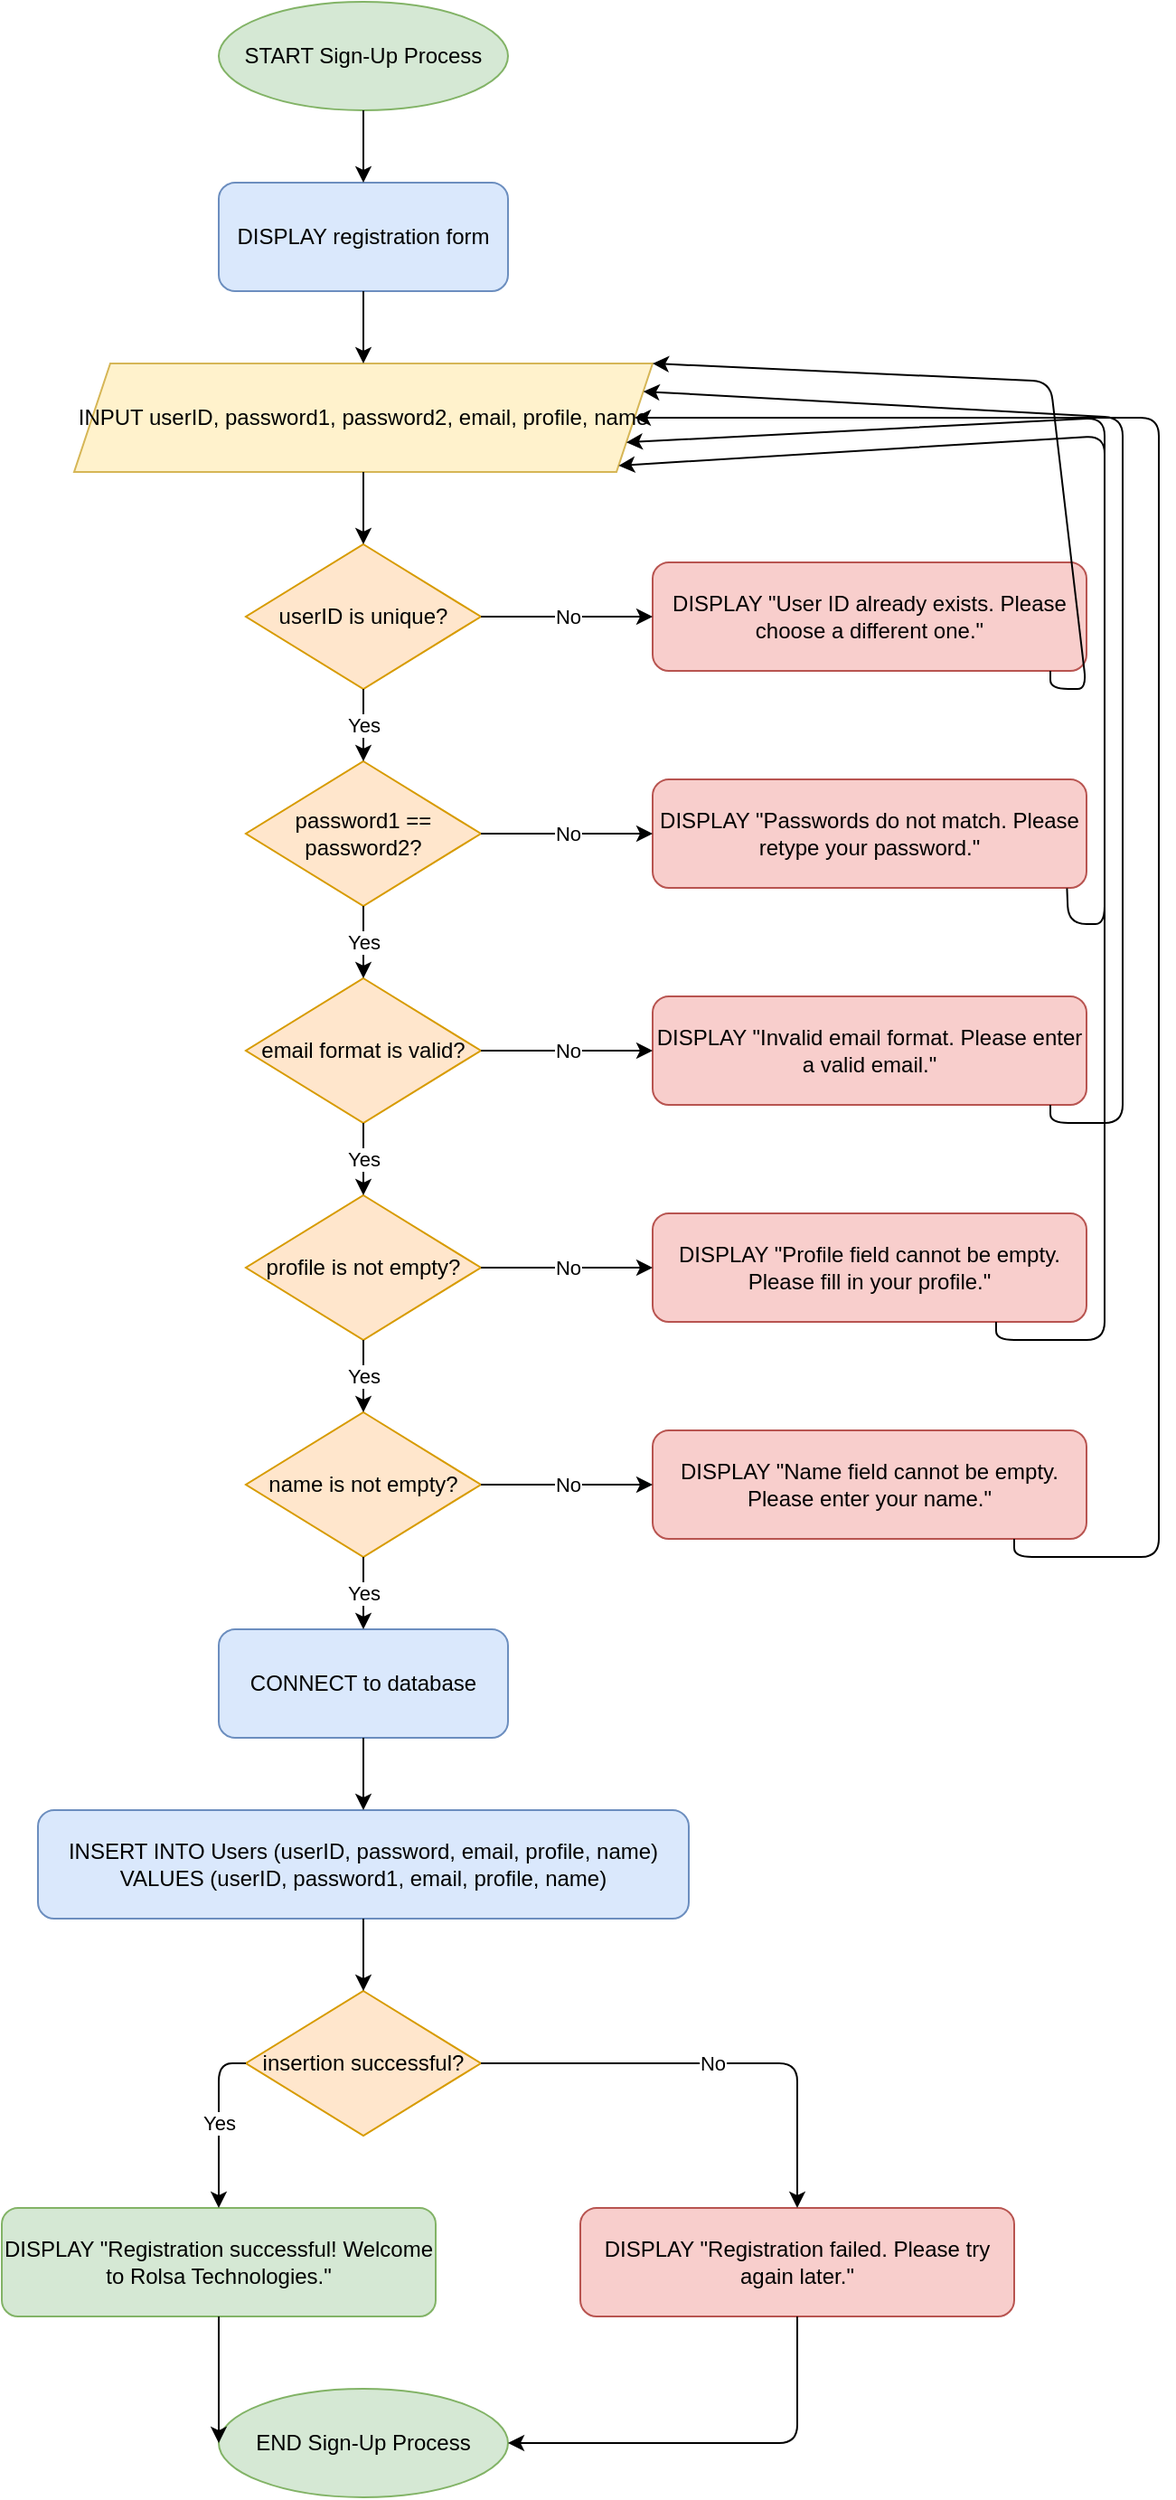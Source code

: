 <mxfile version="26.0.16">
  <diagram name="Sign-Up Process" id="bZQSlQ6ZtP42F_CUVHLu">
    <mxGraphModel dx="1122" dy="731" grid="1" gridSize="10" guides="1" tooltips="1" connect="1" arrows="1" fold="1" page="1" pageScale="1" pageWidth="3300" pageHeight="2339" math="0" shadow="0">
      <root>
        <mxCell id="0" />
        <mxCell id="1" parent="0" />
        <mxCell id="O9P87CqrhAHiz72OC8NO-1" value="START Sign-Up Process" style="ellipse;whiteSpace=wrap;html=1;fillColor=#d5e8d4;strokeColor=#82b366;" vertex="1" parent="1">
          <mxGeometry x="320" y="40" width="160" height="60" as="geometry" />
        </mxCell>
        <mxCell id="O9P87CqrhAHiz72OC8NO-2" value="DISPLAY registration form" style="rounded=1;whiteSpace=wrap;html=1;fillColor=#dae8fc;strokeColor=#6c8ebf;" vertex="1" parent="1">
          <mxGeometry x="320" y="140" width="160" height="60" as="geometry" />
        </mxCell>
        <mxCell id="O9P87CqrhAHiz72OC8NO-3" value="INPUT userID, password1, password2, email, profile, name" style="shape=parallelogram;perimeter=parallelogramPerimeter;whiteSpace=wrap;html=1;fixedSize=1;fillColor=#fff2cc;strokeColor=#d6b656;" vertex="1" parent="1">
          <mxGeometry x="240" y="240" width="320" height="60" as="geometry" />
        </mxCell>
        <mxCell id="O9P87CqrhAHiz72OC8NO-4" value="userID is unique?" style="rhombus;whiteSpace=wrap;html=1;fillColor=#ffe6cc;strokeColor=#d79b00;" vertex="1" parent="1">
          <mxGeometry x="335" y="340" width="130" height="80" as="geometry" />
        </mxCell>
        <mxCell id="O9P87CqrhAHiz72OC8NO-5" value="DISPLAY &quot;User ID already exists. Please choose a different one.&quot;" style="rounded=1;whiteSpace=wrap;html=1;fillColor=#f8cecc;strokeColor=#b85450;" vertex="1" parent="1">
          <mxGeometry x="560" y="350" width="240" height="60" as="geometry" />
        </mxCell>
        <mxCell id="O9P87CqrhAHiz72OC8NO-6" value="password1 == password2?" style="rhombus;whiteSpace=wrap;html=1;fillColor=#ffe6cc;strokeColor=#d79b00;" vertex="1" parent="1">
          <mxGeometry x="335" y="460" width="130" height="80" as="geometry" />
        </mxCell>
        <mxCell id="O9P87CqrhAHiz72OC8NO-7" value="DISPLAY &quot;Passwords do not match. Please retype your password.&quot;" style="rounded=1;whiteSpace=wrap;html=1;fillColor=#f8cecc;strokeColor=#b85450;" vertex="1" parent="1">
          <mxGeometry x="560" y="470" width="240" height="60" as="geometry" />
        </mxCell>
        <mxCell id="O9P87CqrhAHiz72OC8NO-8" value="email format is valid?" style="rhombus;whiteSpace=wrap;html=1;fillColor=#ffe6cc;strokeColor=#d79b00;" vertex="1" parent="1">
          <mxGeometry x="335" y="580" width="130" height="80" as="geometry" />
        </mxCell>
        <mxCell id="O9P87CqrhAHiz72OC8NO-9" value="DISPLAY &quot;Invalid email format. Please enter a valid email.&quot;" style="rounded=1;whiteSpace=wrap;html=1;fillColor=#f8cecc;strokeColor=#b85450;" vertex="1" parent="1">
          <mxGeometry x="560" y="590" width="240" height="60" as="geometry" />
        </mxCell>
        <mxCell id="O9P87CqrhAHiz72OC8NO-10" value="profile is not empty?" style="rhombus;whiteSpace=wrap;html=1;fillColor=#ffe6cc;strokeColor=#d79b00;" vertex="1" parent="1">
          <mxGeometry x="335" y="700" width="130" height="80" as="geometry" />
        </mxCell>
        <mxCell id="O9P87CqrhAHiz72OC8NO-11" value="DISPLAY &quot;Profile field cannot be empty. Please fill in your profile.&quot;" style="rounded=1;whiteSpace=wrap;html=1;fillColor=#f8cecc;strokeColor=#b85450;" vertex="1" parent="1">
          <mxGeometry x="560" y="710" width="240" height="60" as="geometry" />
        </mxCell>
        <mxCell id="O9P87CqrhAHiz72OC8NO-12" value="name is not empty?" style="rhombus;whiteSpace=wrap;html=1;fillColor=#ffe6cc;strokeColor=#d79b00;" vertex="1" parent="1">
          <mxGeometry x="335" y="820" width="130" height="80" as="geometry" />
        </mxCell>
        <mxCell id="O9P87CqrhAHiz72OC8NO-13" value="DISPLAY &quot;Name field cannot be empty. Please enter your name.&quot;" style="rounded=1;whiteSpace=wrap;html=1;fillColor=#f8cecc;strokeColor=#b85450;" vertex="1" parent="1">
          <mxGeometry x="560" y="830" width="240" height="60" as="geometry" />
        </mxCell>
        <mxCell id="O9P87CqrhAHiz72OC8NO-14" value="CONNECT to database" style="rounded=1;whiteSpace=wrap;html=1;fillColor=#dae8fc;strokeColor=#6c8ebf;" vertex="1" parent="1">
          <mxGeometry x="320" y="940" width="160" height="60" as="geometry" />
        </mxCell>
        <mxCell id="O9P87CqrhAHiz72OC8NO-15" value="INSERT INTO Users (userID, password, email, profile, name)&#xa;VALUES (userID, password1, email, profile, name)" style="rounded=1;whiteSpace=wrap;html=1;fillColor=#dae8fc;strokeColor=#6c8ebf;" vertex="1" parent="1">
          <mxGeometry x="220" y="1040" width="360" height="60" as="geometry" />
        </mxCell>
        <mxCell id="O9P87CqrhAHiz72OC8NO-16" value="insertion successful?" style="rhombus;whiteSpace=wrap;html=1;fillColor=#ffe6cc;strokeColor=#d79b00;" vertex="1" parent="1">
          <mxGeometry x="335" y="1140" width="130" height="80" as="geometry" />
        </mxCell>
        <mxCell id="O9P87CqrhAHiz72OC8NO-17" value="DISPLAY &quot;Registration successful! Welcome to Rolsa Technologies.&quot;" style="rounded=1;whiteSpace=wrap;html=1;fillColor=#d5e8d4;strokeColor=#82b366;" vertex="1" parent="1">
          <mxGeometry x="200" y="1260" width="240" height="60" as="geometry" />
        </mxCell>
        <mxCell id="O9P87CqrhAHiz72OC8NO-18" value="DISPLAY &quot;Registration failed. Please try again later.&quot;" style="rounded=1;whiteSpace=wrap;html=1;fillColor=#f8cecc;strokeColor=#b85450;" vertex="1" parent="1">
          <mxGeometry x="520" y="1260" width="240" height="60" as="geometry" />
        </mxCell>
        <mxCell id="O9P87CqrhAHiz72OC8NO-19" value="END Sign-Up Process" style="ellipse;whiteSpace=wrap;html=1;fillColor=#d5e8d4;strokeColor=#82b366;" vertex="1" parent="1">
          <mxGeometry x="320" y="1360" width="160" height="60" as="geometry" />
        </mxCell>
        <mxCell id="O9P87CqrhAHiz72OC8NO-20" value="" style="endArrow=classic;html=1;exitX=0.5;exitY=1;exitDx=0;exitDy=0;entryX=0.5;entryY=0;entryDx=0;entryDy=0;" edge="1" parent="1" source="O9P87CqrhAHiz72OC8NO-1" target="O9P87CqrhAHiz72OC8NO-2">
          <mxGeometry width="50" height="50" relative="1" as="geometry">
            <mxPoint x="400" y="110" as="sourcePoint" />
            <mxPoint x="450" y="60" as="targetPoint" />
          </mxGeometry>
        </mxCell>
        <mxCell id="O9P87CqrhAHiz72OC8NO-21" value="" style="endArrow=classic;html=1;exitX=0.5;exitY=1;exitDx=0;exitDy=0;entryX=0.5;entryY=0;entryDx=0;entryDy=0;" edge="1" parent="1" source="O9P87CqrhAHiz72OC8NO-2" target="O9P87CqrhAHiz72OC8NO-3">
          <mxGeometry width="50" height="50" relative="1" as="geometry">
            <mxPoint x="400" y="210" as="sourcePoint" />
            <mxPoint x="450" y="160" as="targetPoint" />
          </mxGeometry>
        </mxCell>
        <mxCell id="O9P87CqrhAHiz72OC8NO-22" value="" style="endArrow=classic;html=1;exitX=0.5;exitY=1;exitDx=0;exitDy=0;entryX=0.5;entryY=0;entryDx=0;entryDy=0;" edge="1" parent="1" source="O9P87CqrhAHiz72OC8NO-3" target="O9P87CqrhAHiz72OC8NO-4">
          <mxGeometry width="50" height="50" relative="1" as="geometry">
            <mxPoint x="400" y="310" as="sourcePoint" />
            <mxPoint x="450" y="260" as="targetPoint" />
          </mxGeometry>
        </mxCell>
        <mxCell id="O9P87CqrhAHiz72OC8NO-23" value="No" style="endArrow=classic;html=1;exitX=1;exitY=0.5;exitDx=0;exitDy=0;entryX=0;entryY=0.5;entryDx=0;entryDy=0;" edge="1" parent="1" source="O9P87CqrhAHiz72OC8NO-4" target="O9P87CqrhAHiz72OC8NO-5">
          <mxGeometry width="50" height="50" relative="1" as="geometry">
            <mxPoint x="470" y="380" as="sourcePoint" />
            <mxPoint x="520" y="330" as="targetPoint" />
          </mxGeometry>
        </mxCell>
        <mxCell id="O9P87CqrhAHiz72OC8NO-24" value="Yes" style="endArrow=classic;html=1;exitX=0.5;exitY=1;exitDx=0;exitDy=0;entryX=0.5;entryY=0;entryDx=0;entryDy=0;" edge="1" parent="1" source="O9P87CqrhAHiz72OC8NO-4" target="O9P87CqrhAHiz72OC8NO-6">
          <mxGeometry width="50" height="50" relative="1" as="geometry">
            <mxPoint x="400" y="430" as="sourcePoint" />
            <mxPoint x="450" y="380" as="targetPoint" />
          </mxGeometry>
        </mxCell>
        <mxCell id="O9P87CqrhAHiz72OC8NO-25" value="No" style="endArrow=classic;html=1;exitX=1;exitY=0.5;exitDx=0;exitDy=0;entryX=0;entryY=0.5;entryDx=0;entryDy=0;" edge="1" parent="1" source="O9P87CqrhAHiz72OC8NO-6" target="O9P87CqrhAHiz72OC8NO-7">
          <mxGeometry width="50" height="50" relative="1" as="geometry">
            <mxPoint x="470" y="500" as="sourcePoint" />
            <mxPoint x="520" y="450" as="targetPoint" />
          </mxGeometry>
        </mxCell>
        <mxCell id="O9P87CqrhAHiz72OC8NO-26" value="Yes" style="endArrow=classic;html=1;exitX=0.5;exitY=1;exitDx=0;exitDy=0;entryX=0.5;entryY=0;entryDx=0;entryDy=0;" edge="1" parent="1" source="O9P87CqrhAHiz72OC8NO-6" target="O9P87CqrhAHiz72OC8NO-8">
          <mxGeometry width="50" height="50" relative="1" as="geometry">
            <mxPoint x="400" y="550" as="sourcePoint" />
            <mxPoint x="450" y="500" as="targetPoint" />
          </mxGeometry>
        </mxCell>
        <mxCell id="O9P87CqrhAHiz72OC8NO-27" value="No" style="endArrow=classic;html=1;exitX=1;exitY=0.5;exitDx=0;exitDy=0;entryX=0;entryY=0.5;entryDx=0;entryDy=0;" edge="1" parent="1" source="O9P87CqrhAHiz72OC8NO-8" target="O9P87CqrhAHiz72OC8NO-9">
          <mxGeometry width="50" height="50" relative="1" as="geometry">
            <mxPoint x="470" y="620" as="sourcePoint" />
            <mxPoint x="520" y="570" as="targetPoint" />
          </mxGeometry>
        </mxCell>
        <mxCell id="O9P87CqrhAHiz72OC8NO-28" value="Yes" style="endArrow=classic;html=1;exitX=0.5;exitY=1;exitDx=0;exitDy=0;entryX=0.5;entryY=0;entryDx=0;entryDy=0;" edge="1" parent="1" source="O9P87CqrhAHiz72OC8NO-8" target="O9P87CqrhAHiz72OC8NO-10">
          <mxGeometry width="50" height="50" relative="1" as="geometry">
            <mxPoint x="400" y="670" as="sourcePoint" />
            <mxPoint x="450" y="620" as="targetPoint" />
          </mxGeometry>
        </mxCell>
        <mxCell id="O9P87CqrhAHiz72OC8NO-29" value="No" style="endArrow=classic;html=1;exitX=1;exitY=0.5;exitDx=0;exitDy=0;entryX=0;entryY=0.5;entryDx=0;entryDy=0;" edge="1" parent="1" source="O9P87CqrhAHiz72OC8NO-10" target="O9P87CqrhAHiz72OC8NO-11">
          <mxGeometry width="50" height="50" relative="1" as="geometry">
            <mxPoint x="470" y="740" as="sourcePoint" />
            <mxPoint x="520" y="690" as="targetPoint" />
          </mxGeometry>
        </mxCell>
        <mxCell id="O9P87CqrhAHiz72OC8NO-30" value="Yes" style="endArrow=classic;html=1;exitX=0.5;exitY=1;exitDx=0;exitDy=0;entryX=0.5;entryY=0;entryDx=0;entryDy=0;" edge="1" parent="1" source="O9P87CqrhAHiz72OC8NO-10" target="O9P87CqrhAHiz72OC8NO-12">
          <mxGeometry width="50" height="50" relative="1" as="geometry">
            <mxPoint x="400" y="790" as="sourcePoint" />
            <mxPoint x="450" y="740" as="targetPoint" />
          </mxGeometry>
        </mxCell>
        <mxCell id="O9P87CqrhAHiz72OC8NO-31" value="No" style="endArrow=classic;html=1;exitX=1;exitY=0.5;exitDx=0;exitDy=0;entryX=0;entryY=0.5;entryDx=0;entryDy=0;" edge="1" parent="1" source="O9P87CqrhAHiz72OC8NO-12" target="O9P87CqrhAHiz72OC8NO-13">
          <mxGeometry width="50" height="50" relative="1" as="geometry">
            <mxPoint x="470" y="860" as="sourcePoint" />
            <mxPoint x="520" y="810" as="targetPoint" />
          </mxGeometry>
        </mxCell>
        <mxCell id="O9P87CqrhAHiz72OC8NO-32" value="Yes" style="endArrow=classic;html=1;exitX=0.5;exitY=1;exitDx=0;exitDy=0;entryX=0.5;entryY=0;entryDx=0;entryDy=0;" edge="1" parent="1" source="O9P87CqrhAHiz72OC8NO-12" target="O9P87CqrhAHiz72OC8NO-14">
          <mxGeometry width="50" height="50" relative="1" as="geometry">
            <mxPoint x="400" y="910" as="sourcePoint" />
            <mxPoint x="450" y="860" as="targetPoint" />
          </mxGeometry>
        </mxCell>
        <mxCell id="O9P87CqrhAHiz72OC8NO-33" value="" style="endArrow=classic;html=1;exitX=0.5;exitY=1;exitDx=0;exitDy=0;entryX=0.5;entryY=0;entryDx=0;entryDy=0;" edge="1" parent="1" source="O9P87CqrhAHiz72OC8NO-14" target="O9P87CqrhAHiz72OC8NO-15">
          <mxGeometry width="50" height="50" relative="1" as="geometry">
            <mxPoint x="400" y="1010" as="sourcePoint" />
            <mxPoint x="450" y="960" as="targetPoint" />
          </mxGeometry>
        </mxCell>
        <mxCell id="O9P87CqrhAHiz72OC8NO-34" value="" style="endArrow=classic;html=1;exitX=0.5;exitY=1;exitDx=0;exitDy=0;entryX=0.5;entryY=0;entryDx=0;entryDy=0;" edge="1" parent="1" source="O9P87CqrhAHiz72OC8NO-15" target="O9P87CqrhAHiz72OC8NO-16">
          <mxGeometry width="50" height="50" relative="1" as="geometry">
            <mxPoint x="400" y="1110" as="sourcePoint" />
            <mxPoint x="450" y="1060" as="targetPoint" />
          </mxGeometry>
        </mxCell>
        <mxCell id="O9P87CqrhAHiz72OC8NO-35" value="Yes" style="endArrow=classic;html=1;exitX=0;exitY=0.5;exitDx=0;exitDy=0;entryX=0.5;entryY=0;entryDx=0;entryDy=0;" edge="1" parent="1" source="O9P87CqrhAHiz72OC8NO-16" target="O9P87CqrhAHiz72OC8NO-17">
          <mxGeometry width="50" height="50" relative="1" as="geometry">
            <mxPoint x="330" y="1180" as="sourcePoint" />
            <mxPoint x="280" y="1230" as="targetPoint" />
            <Array as="points">
              <mxPoint x="320" y="1180" />
            </Array>
          </mxGeometry>
        </mxCell>
        <mxCell id="O9P87CqrhAHiz72OC8NO-36" value="No" style="endArrow=classic;html=1;exitX=1;exitY=0.5;exitDx=0;exitDy=0;entryX=0.5;entryY=0;entryDx=0;entryDy=0;" edge="1" parent="1" source="O9P87CqrhAHiz72OC8NO-16" target="O9P87CqrhAHiz72OC8NO-18">
          <mxGeometry width="50" height="50" relative="1" as="geometry">
            <mxPoint x="470" y="1180" as="sourcePoint" />
            <mxPoint x="520" y="1130" as="targetPoint" />
            <Array as="points">
              <mxPoint x="640" y="1180" />
            </Array>
          </mxGeometry>
        </mxCell>
        <mxCell id="O9P87CqrhAHiz72OC8NO-37" value="" style="endArrow=classic;html=1;exitX=0.5;exitY=1;exitDx=0;exitDy=0;entryX=0;entryY=0.5;entryDx=0;entryDy=0;" edge="1" parent="1" source="O9P87CqrhAHiz72OC8NO-17" target="O9P87CqrhAHiz72OC8NO-19">
          <mxGeometry width="50" height="50" relative="1" as="geometry">
            <mxPoint x="320" y="1380" as="sourcePoint" />
            <mxPoint x="370" y="1330" as="targetPoint" />
            <Array as="points">
              <mxPoint x="320" y="1390" />
            </Array>
          </mxGeometry>
        </mxCell>
        <mxCell id="O9P87CqrhAHiz72OC8NO-38" value="" style="endArrow=classic;html=1;exitX=0.5;exitY=1;exitDx=0;exitDy=0;entryX=1;entryY=0.5;entryDx=0;entryDy=0;" edge="1" parent="1" source="O9P87CqrhAHiz72OC8NO-18" target="O9P87CqrhAHiz72OC8NO-19">
          <mxGeometry width="50" height="50" relative="1" as="geometry">
            <mxPoint x="640" y="1380" as="sourcePoint" />
            <mxPoint x="580" y="1330" as="targetPoint" />
            <Array as="points">
              <mxPoint x="640" y="1390" />
            </Array>
          </mxGeometry>
        </mxCell>
        <mxCell id="O9P87CqrhAHiz72OC8NO-40" value="" style="endArrow=classic;html=1;exitX=0.5;exitY=1;exitDx=0;exitDy=0;entryX=1;entryY=0;entryDx=0;entryDy=0;" edge="1" parent="1" target="O9P87CqrhAHiz72OC8NO-3">
          <mxGeometry width="50" height="50" relative="1" as="geometry">
            <mxPoint x="780" y="410" as="sourcePoint" />
            <mxPoint x="541.176" y="176.471" as="targetPoint" />
            <Array as="points">
              <mxPoint x="780" y="420" />
              <mxPoint x="800" y="420" />
              <mxPoint x="780" y="250" />
            </Array>
          </mxGeometry>
        </mxCell>
        <mxCell id="O9P87CqrhAHiz72OC8NO-41" value="" style="endArrow=classic;html=1;exitX=0.5;exitY=1;exitDx=0;exitDy=0;entryX=1;entryY=0.25;entryDx=0;entryDy=0;" edge="1" parent="1" target="O9P87CqrhAHiz72OC8NO-3">
          <mxGeometry width="50" height="50" relative="1" as="geometry">
            <mxPoint x="780" y="650" as="sourcePoint" />
            <mxPoint x="650" y="270" as="targetPoint" />
            <Array as="points">
              <mxPoint x="780" y="660" />
              <mxPoint x="820" y="660" />
              <mxPoint x="820" y="270" />
            </Array>
          </mxGeometry>
        </mxCell>
        <mxCell id="O9P87CqrhAHiz72OC8NO-42" value="" style="endArrow=classic;html=1;exitX=0.5;exitY=1;exitDx=0;exitDy=0;entryX=1;entryY=0.75;entryDx=0;entryDy=0;" edge="1" parent="1" target="O9P87CqrhAHiz72OC8NO-3">
          <mxGeometry width="50" height="50" relative="1" as="geometry">
            <mxPoint x="750" y="770" as="sourcePoint" />
            <mxPoint x="620" y="270" as="targetPoint" />
            <Array as="points">
              <mxPoint x="750" y="780" />
              <mxPoint x="810" y="780" />
              <mxPoint x="810" y="270" />
            </Array>
          </mxGeometry>
        </mxCell>
        <mxCell id="O9P87CqrhAHiz72OC8NO-43" value="" style="endArrow=classic;html=1;exitX=0.5;exitY=1;exitDx=0;exitDy=0;entryX=1;entryY=0.5;entryDx=0;entryDy=0;" edge="1" parent="1" target="O9P87CqrhAHiz72OC8NO-3">
          <mxGeometry width="50" height="50" relative="1" as="geometry">
            <mxPoint x="760" y="890" as="sourcePoint" />
            <mxPoint x="630" y="270" as="targetPoint" />
            <Array as="points">
              <mxPoint x="760" y="900" />
              <mxPoint x="840" y="900" />
              <mxPoint x="840" y="270" />
            </Array>
          </mxGeometry>
        </mxCell>
        <mxCell id="O9P87CqrhAHiz72OC8NO-55" value="" style="endArrow=classic;html=1;exitX=0.955;exitY=1.003;exitDx=0;exitDy=0;entryX=1;entryY=1;entryDx=0;entryDy=0;exitPerimeter=0;" edge="1" parent="1" source="O9P87CqrhAHiz72OC8NO-7" target="O9P87CqrhAHiz72OC8NO-3">
          <mxGeometry width="50" height="50" relative="1" as="geometry">
            <mxPoint x="790" y="540" as="sourcePoint" />
            <mxPoint x="551" y="306" as="targetPoint" />
            <Array as="points">
              <mxPoint x="790" y="550" />
              <mxPoint x="810" y="550" />
              <mxPoint x="810" y="280" />
            </Array>
          </mxGeometry>
        </mxCell>
      </root>
    </mxGraphModel>
  </diagram>
</mxfile>
